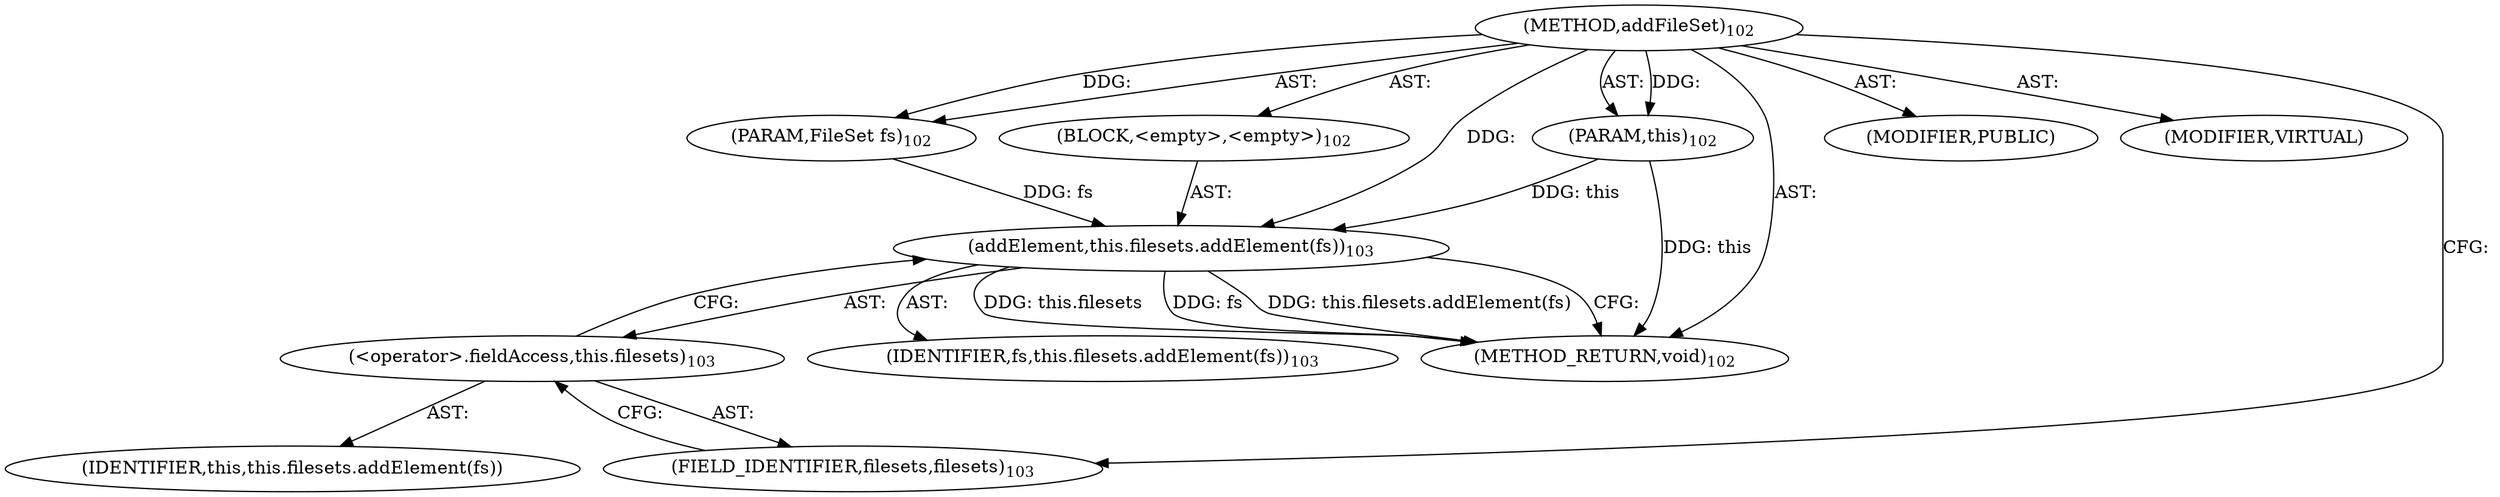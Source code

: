 digraph "addFileSet" {  
"111669149697" [label = <(METHOD,addFileSet)<SUB>102</SUB>> ]
"115964116999" [label = <(PARAM,this)<SUB>102</SUB>> ]
"115964117000" [label = <(PARAM,FileSet fs)<SUB>102</SUB>> ]
"25769803777" [label = <(BLOCK,&lt;empty&gt;,&lt;empty&gt;)<SUB>102</SUB>> ]
"30064771079" [label = <(addElement,this.filesets.addElement(fs))<SUB>103</SUB>> ]
"30064771080" [label = <(&lt;operator&gt;.fieldAccess,this.filesets)<SUB>103</SUB>> ]
"68719476753" [label = <(IDENTIFIER,this,this.filesets.addElement(fs))> ]
"55834574851" [label = <(FIELD_IDENTIFIER,filesets,filesets)<SUB>103</SUB>> ]
"68719476754" [label = <(IDENTIFIER,fs,this.filesets.addElement(fs))<SUB>103</SUB>> ]
"133143986180" [label = <(MODIFIER,PUBLIC)> ]
"133143986181" [label = <(MODIFIER,VIRTUAL)> ]
"128849018881" [label = <(METHOD_RETURN,void)<SUB>102</SUB>> ]
  "111669149697" -> "115964116999"  [ label = "AST: "] 
  "111669149697" -> "115964117000"  [ label = "AST: "] 
  "111669149697" -> "25769803777"  [ label = "AST: "] 
  "111669149697" -> "133143986180"  [ label = "AST: "] 
  "111669149697" -> "133143986181"  [ label = "AST: "] 
  "111669149697" -> "128849018881"  [ label = "AST: "] 
  "25769803777" -> "30064771079"  [ label = "AST: "] 
  "30064771079" -> "30064771080"  [ label = "AST: "] 
  "30064771079" -> "68719476754"  [ label = "AST: "] 
  "30064771080" -> "68719476753"  [ label = "AST: "] 
  "30064771080" -> "55834574851"  [ label = "AST: "] 
  "30064771079" -> "128849018881"  [ label = "CFG: "] 
  "30064771080" -> "30064771079"  [ label = "CFG: "] 
  "55834574851" -> "30064771080"  [ label = "CFG: "] 
  "111669149697" -> "55834574851"  [ label = "CFG: "] 
  "115964116999" -> "128849018881"  [ label = "DDG: this"] 
  "30064771079" -> "128849018881"  [ label = "DDG: this.filesets"] 
  "30064771079" -> "128849018881"  [ label = "DDG: fs"] 
  "30064771079" -> "128849018881"  [ label = "DDG: this.filesets.addElement(fs)"] 
  "111669149697" -> "115964116999"  [ label = "DDG: "] 
  "111669149697" -> "115964117000"  [ label = "DDG: "] 
  "115964116999" -> "30064771079"  [ label = "DDG: this"] 
  "115964117000" -> "30064771079"  [ label = "DDG: fs"] 
  "111669149697" -> "30064771079"  [ label = "DDG: "] 
}
